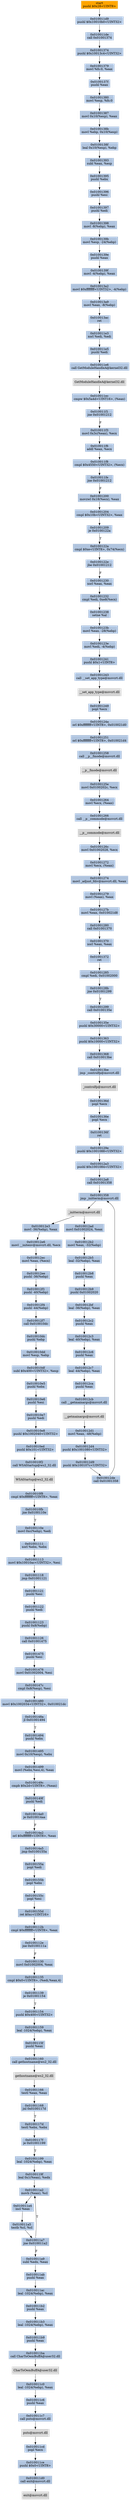digraph G {
node[shape=rectangle,style=filled,fillcolor=lightsteelblue,color=lightsteelblue]
bgcolor="transparent"
a0x010011d7pushl_0x28UINT8[label="start\npushl $0x28<UINT8>",color="lightgrey",fillcolor="orange"];
a0x010011d9pushl_0x10010b0UINT32[label="0x010011d9\npushl $0x10010b0<UINT32>"];
a0x010011decall_0x01001374[label="0x010011de\ncall 0x01001374"];
a0x01001374pushl_0x10013c4UINT32[label="0x01001374\npushl $0x10013c4<UINT32>"];
a0x01001379movl_fs_0_eax[label="0x01001379\nmovl %fs:0, %eax"];
a0x0100137fpushl_eax[label="0x0100137f\npushl %eax"];
a0x01001380movl_esp_fs_0[label="0x01001380\nmovl %esp, %fs:0"];
a0x01001387movl_0x10esp__eax[label="0x01001387\nmovl 0x10(%esp), %eax"];
a0x0100138bmovl_ebp_0x10esp_[label="0x0100138b\nmovl %ebp, 0x10(%esp)"];
a0x0100138fleal_0x10esp__ebp[label="0x0100138f\nleal 0x10(%esp), %ebp"];
a0x01001393subl_eax_esp[label="0x01001393\nsubl %eax, %esp"];
a0x01001395pushl_ebx[label="0x01001395\npushl %ebx"];
a0x01001396pushl_esi[label="0x01001396\npushl %esi"];
a0x01001397pushl_edi[label="0x01001397\npushl %edi"];
a0x01001398movl__8ebp__eax[label="0x01001398\nmovl -8(%ebp), %eax"];
a0x0100139bmovl_esp__24ebp_[label="0x0100139b\nmovl %esp, -24(%ebp)"];
a0x0100139epushl_eax[label="0x0100139e\npushl %eax"];
a0x0100139fmovl__4ebp__eax[label="0x0100139f\nmovl -4(%ebp), %eax"];
a0x010013a2movl_0xffffffffUINT32__4ebp_[label="0x010013a2\nmovl $0xffffffff<UINT32>, -4(%ebp)"];
a0x010013a9movl_eax__8ebp_[label="0x010013a9\nmovl %eax, -8(%ebp)"];
a0x010013acret[label="0x010013ac\nret"];
a0x010011e3xorl_edi_edi[label="0x010011e3\nxorl %edi, %edi"];
a0x010011e5pushl_edi[label="0x010011e5\npushl %edi"];
a0x010011e6call_GetModuleHandleA_kernel32_dll[label="0x010011e6\ncall GetModuleHandleA@kernel32.dll"];
GetModuleHandleA_kernel32_dll[label="GetModuleHandleA@kernel32.dll",color="lightgrey",fillcolor="lightgrey"];
a0x010011eccmpw_0x5a4dUINT16_eax_[label="0x010011ec\ncmpw $0x5a4d<UINT16>, (%eax)"];
a0x010011f1jne_0x01001212[label="0x010011f1\njne 0x01001212"];
a0x010011f3movl_0x3ceax__ecx[label="0x010011f3\nmovl 0x3c(%eax), %ecx"];
a0x010011f6addl_eax_ecx[label="0x010011f6\naddl %eax, %ecx"];
a0x010011f8cmpl_0x4550UINT32_ecx_[label="0x010011f8\ncmpl $0x4550<UINT32>, (%ecx)"];
a0x010011fejne_0x01001212[label="0x010011fe\njne 0x01001212"];
a0x01001200movzwl_0x18ecx__eax[label="0x01001200\nmovzwl 0x18(%ecx), %eax"];
a0x01001204cmpl_0x10bUINT32_eax[label="0x01001204\ncmpl $0x10b<UINT32>, %eax"];
a0x01001209je_0x0100122a[label="0x01001209\nje 0x0100122a"];
a0x0100122acmpl_0xeUINT8_0x74ecx_[label="0x0100122a\ncmpl $0xe<UINT8>, 0x74(%ecx)"];
a0x0100122ejbe_0x01001212[label="0x0100122e\njbe 0x01001212"];
a0x01001230xorl_eax_eax[label="0x01001230\nxorl %eax, %eax"];
a0x01001232cmpl_edi_0xe8ecx_[label="0x01001232\ncmpl %edi, 0xe8(%ecx)"];
a0x01001238setne_al[label="0x01001238\nsetne %al"];
a0x0100123bmovl_eax__28ebp_[label="0x0100123b\nmovl %eax, -28(%ebp)"];
a0x0100123emovl_edi__4ebp_[label="0x0100123e\nmovl %edi, -4(%ebp)"];
a0x01001241pushl_0x1UINT8[label="0x01001241\npushl $0x1<UINT8>"];
a0x01001243call___set_app_type_msvcrt_dll[label="0x01001243\ncall __set_app_type@msvcrt.dll"];
a__set_app_type_msvcrt_dll[label="__set_app_type@msvcrt.dll",color="lightgrey",fillcolor="lightgrey"];
a0x01001249popl_ecx[label="0x01001249\npopl %ecx"];
a0x0100124aorl_0xffffffffUINT8_0x010021d0[label="0x0100124a\norl $0xffffffff<UINT8>, 0x010021d0"];
a0x01001251orl_0xffffffffUINT8_0x010021d4[label="0x01001251\norl $0xffffffff<UINT8>, 0x010021d4"];
a0x01001258call___p__fmode_msvcrt_dll[label="0x01001258\ncall __p__fmode@msvcrt.dll"];
a__p__fmode_msvcrt_dll[label="__p__fmode@msvcrt.dll",color="lightgrey",fillcolor="lightgrey"];
a0x0100125emovl_0x0100202c_ecx[label="0x0100125e\nmovl 0x0100202c, %ecx"];
a0x01001264movl_ecx_eax_[label="0x01001264\nmovl %ecx, (%eax)"];
a0x01001266call___p__commode_msvcrt_dll[label="0x01001266\ncall __p__commode@msvcrt.dll"];
a__p__commode_msvcrt_dll[label="__p__commode@msvcrt.dll",color="lightgrey",fillcolor="lightgrey"];
a0x0100126cmovl_0x01002028_ecx[label="0x0100126c\nmovl 0x01002028, %ecx"];
a0x01001272movl_ecx_eax_[label="0x01001272\nmovl %ecx, (%eax)"];
a0x01001274movl__adjust_fdiv_msvcrt_dll_eax[label="0x01001274\nmovl _adjust_fdiv@msvcrt.dll, %eax"];
a0x01001279movl_eax__eax[label="0x01001279\nmovl (%eax), %eax"];
a0x0100127bmovl_eax_0x010021d8[label="0x0100127b\nmovl %eax, 0x010021d8"];
a0x01001280call_0x01001370[label="0x01001280\ncall 0x01001370"];
a0x01001370xorl_eax_eax[label="0x01001370\nxorl %eax, %eax"];
a0x01001372ret[label="0x01001372\nret"];
a0x01001285cmpl_edi_0x01002000[label="0x01001285\ncmpl %edi, 0x01002000"];
a0x0100128bjne_0x01001299[label="0x0100128b\njne 0x01001299"];
a0x01001299call_0x0100135e[label="0x01001299\ncall 0x0100135e"];
a0x0100135epushl_0x30000UINT32[label="0x0100135e\npushl $0x30000<UINT32>"];
a0x01001363pushl_0x10000UINT32[label="0x01001363\npushl $0x10000<UINT32>"];
a0x01001368call_0x010013be[label="0x01001368\ncall 0x010013be"];
a0x010013bejmp__controlfp_msvcrt_dll[label="0x010013be\njmp _controlfp@msvcrt.dll"];
a_controlfp_msvcrt_dll[label="_controlfp@msvcrt.dll",color="lightgrey",fillcolor="lightgrey"];
a0x0100136dpopl_ecx[label="0x0100136d\npopl %ecx"];
a0x0100136epopl_ecx[label="0x0100136e\npopl %ecx"];
a0x0100136fret[label="0x0100136f\nret"];
a0x0100129epushl_0x1001088UINT32[label="0x0100129e\npushl $0x1001088<UINT32>"];
a0x010012a3pushl_0x1001084UINT32[label="0x010012a3\npushl $0x1001084<UINT32>"];
a0x010012a8call_0x01001358[label="0x010012a8\ncall 0x01001358"];
a0x01001358jmp__initterm_msvcrt_dll[label="0x01001358\njmp _initterm@msvcrt.dll"];
a_initterm_msvcrt_dll[label="_initterm@msvcrt.dll",color="lightgrey",fillcolor="lightgrey"];
a0x010012admovl_0x01002024_eax[label="0x010012ad\nmovl 0x01002024, %eax"];
a0x010012b2movl_eax__32ebp_[label="0x010012b2\nmovl %eax, -32(%ebp)"];
a0x010012b5leal__32ebp__eax[label="0x010012b5\nleal -32(%ebp), %eax"];
a0x010012b8pushl_eax[label="0x010012b8\npushl %eax"];
a0x010012b9pushl_0x01002020[label="0x010012b9\npushl 0x01002020"];
a0x010012bfleal__36ebp__eax[label="0x010012bf\nleal -36(%ebp), %eax"];
a0x010012c2pushl_eax[label="0x010012c2\npushl %eax"];
a0x010012c3leal__40ebp__eax[label="0x010012c3\nleal -40(%ebp), %eax"];
a0x010012c6pushl_eax[label="0x010012c6\npushl %eax"];
a0x010012c7leal__44ebp__eax[label="0x010012c7\nleal -44(%ebp), %eax"];
a0x010012capushl_eax[label="0x010012ca\npushl %eax"];
a0x010012cbcall___getmainargs_msvcrt_dll[label="0x010012cb\ncall __getmainargs@msvcrt.dll"];
a__getmainargs_msvcrt_dll[label="__getmainargs@msvcrt.dll",color="lightgrey",fillcolor="lightgrey"];
a0x010012d1movl_eax__48ebp_[label="0x010012d1\nmovl %eax, -48(%ebp)"];
a0x010012d4pushl_0x1001080UINT32[label="0x010012d4\npushl $0x1001080<UINT32>"];
a0x010012d9pushl_0x100107cUINT32[label="0x010012d9\npushl $0x100107c<UINT32>"];
a0x010012decall_0x01001358[label="0x010012de\ncall 0x01001358"];
a0x010012e3movl__36ebp__eax[label="0x010012e3\nmovl -36(%ebp), %eax"];
a0x010012e6movl___initenv_msvcrt_dll_ecx[label="0x010012e6\nmovl __initenv@msvcrt.dll, %ecx"];
a0x010012ecmovl_eax_ecx_[label="0x010012ec\nmovl %eax, (%ecx)"];
a0x010012eepushl__36ebp_[label="0x010012ee\npushl -36(%ebp)"];
a0x010012f1pushl__40ebp_[label="0x010012f1\npushl -40(%ebp)"];
a0x010012f4pushl__44ebp_[label="0x010012f4\npushl -44(%ebp)"];
a0x010012f7call_0x010010dc[label="0x010012f7\ncall 0x010010dc"];
a0x010010dcpushl_ebp[label="0x010010dc\npushl %ebp"];
a0x010010ddmovl_esp_ebp[label="0x010010dd\nmovl %esp, %ebp"];
a0x010010dfsubl_0x400UINT32_esp[label="0x010010df\nsubl $0x400<UINT32>, %esp"];
a0x010010e5pushl_ebx[label="0x010010e5\npushl %ebx"];
a0x010010e6pushl_esi[label="0x010010e6\npushl %esi"];
a0x010010e7pushl_edi[label="0x010010e7\npushl %edi"];
a0x010010e8pushl_0x1002040UINT32[label="0x010010e8\npushl $0x1002040<UINT32>"];
a0x010010edpushl_0x101UINT32[label="0x010010ed\npushl $0x101<UINT32>"];
a0x010010f2call_WSAStartup_ws2_32_dll[label="0x010010f2\ncall WSAStartup@ws2_32.dll"];
WSAStartup_ws2_32_dll[label="WSAStartup@ws2_32.dll",color="lightgrey",fillcolor="lightgrey"];
a0x010010f8cmpl_0xffffffffUINT8_eax[label="0x010010f8\ncmpl $0xffffffff<UINT8>, %eax"];
a0x010010fbjne_0x0100110e[label="0x010010fb\njne 0x0100110e"];
a0x0100110emovl_0xcebp__edi[label="0x0100110e\nmovl 0xc(%ebp), %edi"];
a0x01001111xorl_ebx_ebx[label="0x01001111\nxorl %ebx, %ebx"];
a0x01001113movl_0x10010acUINT32_esi[label="0x01001113\nmovl $0x10010ac<UINT32>, %esi"];
a0x01001118jmp_0x01001121[label="0x01001118\njmp 0x01001121"];
a0x01001121pushl_esi[label="0x01001121\npushl %esi"];
a0x01001122pushl_edi[label="0x01001122\npushl %edi"];
a0x01001123pushl_0x8ebp_[label="0x01001123\npushl 0x8(%ebp)"];
a0x01001126call_0x01001475[label="0x01001126\ncall 0x01001475"];
a0x01001475pushl_esi[label="0x01001475\npushl %esi"];
a0x01001476movl_0x01002004_esi[label="0x01001476\nmovl 0x01002004, %esi"];
a0x0100147ccmpl_0x8esp__esi[label="0x0100147c\ncmpl 0x8(%esp), %esi"];
a0x01001480movl_0x1002034UINT32_0x010021dc[label="0x01001480\nmovl $0x1002034<UINT32>, 0x010021dc"];
a0x0100148ajl_0x01001494[label="0x0100148a\njl 0x01001494"];
a0x01001494pushl_ebx[label="0x01001494\npushl %ebx"];
a0x01001495movl_0x10esp__ebx[label="0x01001495\nmovl 0x10(%esp), %ebx"];
a0x01001499movl_ebxesi4__eax[label="0x01001499\nmovl (%ebx,%esi,4), %eax"];
a0x0100149ccmpb_0x2dUINT8_eax_[label="0x0100149c\ncmpb $0x2d<UINT8>, (%eax)"];
a0x0100149fpushl_edi[label="0x0100149f\npushl %edi"];
a0x010014a0je_0x010014aa[label="0x010014a0\nje 0x010014aa"];
a0x010014a2orl_0xffffffffUINT8_eax[label="0x010014a2\norl $0xffffffff<UINT8>, %eax"];
a0x010014a5jmp_0x0100155a[label="0x010014a5\njmp 0x0100155a"];
a0x0100155apopl_edi[label="0x0100155a\npopl %edi"];
a0x0100155bpopl_ebx[label="0x0100155b\npopl %ebx"];
a0x0100155cpopl_esi[label="0x0100155c\npopl %esi"];
a0x0100155dret_0xcUINT16[label="0x0100155d\nret $0xc<UINT16>"];
a0x0100112bcmpl_0xffffffffUINT8_eax[label="0x0100112b\ncmpl $0xffffffff<UINT8>, %eax"];
a0x0100112ejne_0x0100111a[label="0x0100112e\njne 0x0100111a"];
a0x01001130movl_0x01002004_eax[label="0x01001130\nmovl 0x01002004, %eax"];
a0x01001135cmpl_0x0UINT8_edieax4_[label="0x01001135\ncmpl $0x0<UINT8>, (%edi,%eax,4)"];
a0x01001139je_0x01001154[label="0x01001139\nje 0x01001154"];
a0x01001154pushl_0x400UINT32[label="0x01001154\npushl $0x400<UINT32>"];
a0x01001159leal__1024ebp__eax[label="0x01001159\nleal -1024(%ebp), %eax"];
a0x0100115fpushl_eax[label="0x0100115f\npushl %eax"];
a0x01001160call_gethostname_ws2_32_dll[label="0x01001160\ncall gethostname@ws2_32.dll"];
gethostname_ws2_32_dll[label="gethostname@ws2_32.dll",color="lightgrey",fillcolor="lightgrey"];
a0x01001166testl_eax_eax[label="0x01001166\ntestl %eax, %eax"];
a0x01001168jnl_0x0100117d[label="0x01001168\njnl 0x0100117d"];
a0x0100117dtestl_ebx_ebx[label="0x0100117d\ntestl %ebx, %ebx"];
a0x0100117fje_0x01001199[label="0x0100117f\nje 0x01001199"];
a0x01001199leal__1024ebp__eax[label="0x01001199\nleal -1024(%ebp), %eax"];
a0x0100119fleal_0x1eax__edx[label="0x0100119f\nleal 0x1(%eax), %edx"];
a0x010011a2movb_eax__cl[label="0x010011a2\nmovb (%eax), %cl"];
a0x010011a4incl_eax[label="0x010011a4\nincl %eax"];
a0x010011a5testb_cl_cl[label="0x010011a5\ntestb %cl, %cl"];
a0x010011a7jne_0x010011a2[label="0x010011a7\njne 0x010011a2"];
a0x010011a9subl_edx_eax[label="0x010011a9\nsubl %edx, %eax"];
a0x010011abpushl_eax[label="0x010011ab\npushl %eax"];
a0x010011acleal__1024ebp__eax[label="0x010011ac\nleal -1024(%ebp), %eax"];
a0x010011b2pushl_eax[label="0x010011b2\npushl %eax"];
a0x010011b3leal__1024ebp__eax[label="0x010011b3\nleal -1024(%ebp), %eax"];
a0x010011b9pushl_eax[label="0x010011b9\npushl %eax"];
a0x010011bacall_CharToOemBuffA_user32_dll[label="0x010011ba\ncall CharToOemBuffA@user32.dll"];
CharToOemBuffA_user32_dll[label="CharToOemBuffA@user32.dll",color="lightgrey",fillcolor="lightgrey"];
a0x010011c0leal__1024ebp__eax[label="0x010011c0\nleal -1024(%ebp), %eax"];
a0x010011c6pushl_eax[label="0x010011c6\npushl %eax"];
a0x010011c7call_puts_msvcrt_dll[label="0x010011c7\ncall puts@msvcrt.dll"];
puts_msvcrt_dll[label="puts@msvcrt.dll",color="lightgrey",fillcolor="lightgrey"];
a0x010011cdpopl_ecx[label="0x010011cd\npopl %ecx"];
a0x010011cepushl_0x0UINT8[label="0x010011ce\npushl $0x0<UINT8>"];
a0x010011d0call_exit_msvcrt_dll[label="0x010011d0\ncall exit@msvcrt.dll"];
exit_msvcrt_dll[label="exit@msvcrt.dll",color="lightgrey",fillcolor="lightgrey"];
a0x010011d7pushl_0x28UINT8 -> a0x010011d9pushl_0x10010b0UINT32 [color="#000000"];
a0x010011d9pushl_0x10010b0UINT32 -> a0x010011decall_0x01001374 [color="#000000"];
a0x010011decall_0x01001374 -> a0x01001374pushl_0x10013c4UINT32 [color="#000000"];
a0x01001374pushl_0x10013c4UINT32 -> a0x01001379movl_fs_0_eax [color="#000000"];
a0x01001379movl_fs_0_eax -> a0x0100137fpushl_eax [color="#000000"];
a0x0100137fpushl_eax -> a0x01001380movl_esp_fs_0 [color="#000000"];
a0x01001380movl_esp_fs_0 -> a0x01001387movl_0x10esp__eax [color="#000000"];
a0x01001387movl_0x10esp__eax -> a0x0100138bmovl_ebp_0x10esp_ [color="#000000"];
a0x0100138bmovl_ebp_0x10esp_ -> a0x0100138fleal_0x10esp__ebp [color="#000000"];
a0x0100138fleal_0x10esp__ebp -> a0x01001393subl_eax_esp [color="#000000"];
a0x01001393subl_eax_esp -> a0x01001395pushl_ebx [color="#000000"];
a0x01001395pushl_ebx -> a0x01001396pushl_esi [color="#000000"];
a0x01001396pushl_esi -> a0x01001397pushl_edi [color="#000000"];
a0x01001397pushl_edi -> a0x01001398movl__8ebp__eax [color="#000000"];
a0x01001398movl__8ebp__eax -> a0x0100139bmovl_esp__24ebp_ [color="#000000"];
a0x0100139bmovl_esp__24ebp_ -> a0x0100139epushl_eax [color="#000000"];
a0x0100139epushl_eax -> a0x0100139fmovl__4ebp__eax [color="#000000"];
a0x0100139fmovl__4ebp__eax -> a0x010013a2movl_0xffffffffUINT32__4ebp_ [color="#000000"];
a0x010013a2movl_0xffffffffUINT32__4ebp_ -> a0x010013a9movl_eax__8ebp_ [color="#000000"];
a0x010013a9movl_eax__8ebp_ -> a0x010013acret [color="#000000"];
a0x010013acret -> a0x010011e3xorl_edi_edi [color="#000000"];
a0x010011e3xorl_edi_edi -> a0x010011e5pushl_edi [color="#000000"];
a0x010011e5pushl_edi -> a0x010011e6call_GetModuleHandleA_kernel32_dll [color="#000000"];
a0x010011e6call_GetModuleHandleA_kernel32_dll -> GetModuleHandleA_kernel32_dll [color="#000000"];
GetModuleHandleA_kernel32_dll -> a0x010011eccmpw_0x5a4dUINT16_eax_ [color="#000000"];
a0x010011eccmpw_0x5a4dUINT16_eax_ -> a0x010011f1jne_0x01001212 [color="#000000"];
a0x010011f1jne_0x01001212 -> a0x010011f3movl_0x3ceax__ecx [color="#000000",label="F"];
a0x010011f3movl_0x3ceax__ecx -> a0x010011f6addl_eax_ecx [color="#000000"];
a0x010011f6addl_eax_ecx -> a0x010011f8cmpl_0x4550UINT32_ecx_ [color="#000000"];
a0x010011f8cmpl_0x4550UINT32_ecx_ -> a0x010011fejne_0x01001212 [color="#000000"];
a0x010011fejne_0x01001212 -> a0x01001200movzwl_0x18ecx__eax [color="#000000",label="F"];
a0x01001200movzwl_0x18ecx__eax -> a0x01001204cmpl_0x10bUINT32_eax [color="#000000"];
a0x01001204cmpl_0x10bUINT32_eax -> a0x01001209je_0x0100122a [color="#000000"];
a0x01001209je_0x0100122a -> a0x0100122acmpl_0xeUINT8_0x74ecx_ [color="#000000",label="T"];
a0x0100122acmpl_0xeUINT8_0x74ecx_ -> a0x0100122ejbe_0x01001212 [color="#000000"];
a0x0100122ejbe_0x01001212 -> a0x01001230xorl_eax_eax [color="#000000",label="F"];
a0x01001230xorl_eax_eax -> a0x01001232cmpl_edi_0xe8ecx_ [color="#000000"];
a0x01001232cmpl_edi_0xe8ecx_ -> a0x01001238setne_al [color="#000000"];
a0x01001238setne_al -> a0x0100123bmovl_eax__28ebp_ [color="#000000"];
a0x0100123bmovl_eax__28ebp_ -> a0x0100123emovl_edi__4ebp_ [color="#000000"];
a0x0100123emovl_edi__4ebp_ -> a0x01001241pushl_0x1UINT8 [color="#000000"];
a0x01001241pushl_0x1UINT8 -> a0x01001243call___set_app_type_msvcrt_dll [color="#000000"];
a0x01001243call___set_app_type_msvcrt_dll -> a__set_app_type_msvcrt_dll [color="#000000"];
a__set_app_type_msvcrt_dll -> a0x01001249popl_ecx [color="#000000"];
a0x01001249popl_ecx -> a0x0100124aorl_0xffffffffUINT8_0x010021d0 [color="#000000"];
a0x0100124aorl_0xffffffffUINT8_0x010021d0 -> a0x01001251orl_0xffffffffUINT8_0x010021d4 [color="#000000"];
a0x01001251orl_0xffffffffUINT8_0x010021d4 -> a0x01001258call___p__fmode_msvcrt_dll [color="#000000"];
a0x01001258call___p__fmode_msvcrt_dll -> a__p__fmode_msvcrt_dll [color="#000000"];
a__p__fmode_msvcrt_dll -> a0x0100125emovl_0x0100202c_ecx [color="#000000"];
a0x0100125emovl_0x0100202c_ecx -> a0x01001264movl_ecx_eax_ [color="#000000"];
a0x01001264movl_ecx_eax_ -> a0x01001266call___p__commode_msvcrt_dll [color="#000000"];
a0x01001266call___p__commode_msvcrt_dll -> a__p__commode_msvcrt_dll [color="#000000"];
a__p__commode_msvcrt_dll -> a0x0100126cmovl_0x01002028_ecx [color="#000000"];
a0x0100126cmovl_0x01002028_ecx -> a0x01001272movl_ecx_eax_ [color="#000000"];
a0x01001272movl_ecx_eax_ -> a0x01001274movl__adjust_fdiv_msvcrt_dll_eax [color="#000000"];
a0x01001274movl__adjust_fdiv_msvcrt_dll_eax -> a0x01001279movl_eax__eax [color="#000000"];
a0x01001279movl_eax__eax -> a0x0100127bmovl_eax_0x010021d8 [color="#000000"];
a0x0100127bmovl_eax_0x010021d8 -> a0x01001280call_0x01001370 [color="#000000"];
a0x01001280call_0x01001370 -> a0x01001370xorl_eax_eax [color="#000000"];
a0x01001370xorl_eax_eax -> a0x01001372ret [color="#000000"];
a0x01001372ret -> a0x01001285cmpl_edi_0x01002000 [color="#000000"];
a0x01001285cmpl_edi_0x01002000 -> a0x0100128bjne_0x01001299 [color="#000000"];
a0x0100128bjne_0x01001299 -> a0x01001299call_0x0100135e [color="#000000",label="T"];
a0x01001299call_0x0100135e -> a0x0100135epushl_0x30000UINT32 [color="#000000"];
a0x0100135epushl_0x30000UINT32 -> a0x01001363pushl_0x10000UINT32 [color="#000000"];
a0x01001363pushl_0x10000UINT32 -> a0x01001368call_0x010013be [color="#000000"];
a0x01001368call_0x010013be -> a0x010013bejmp__controlfp_msvcrt_dll [color="#000000"];
a0x010013bejmp__controlfp_msvcrt_dll -> a_controlfp_msvcrt_dll [color="#000000"];
a_controlfp_msvcrt_dll -> a0x0100136dpopl_ecx [color="#000000"];
a0x0100136dpopl_ecx -> a0x0100136epopl_ecx [color="#000000"];
a0x0100136epopl_ecx -> a0x0100136fret [color="#000000"];
a0x0100136fret -> a0x0100129epushl_0x1001088UINT32 [color="#000000"];
a0x0100129epushl_0x1001088UINT32 -> a0x010012a3pushl_0x1001084UINT32 [color="#000000"];
a0x010012a3pushl_0x1001084UINT32 -> a0x010012a8call_0x01001358 [color="#000000"];
a0x010012a8call_0x01001358 -> a0x01001358jmp__initterm_msvcrt_dll [color="#000000"];
a0x01001358jmp__initterm_msvcrt_dll -> a_initterm_msvcrt_dll [color="#000000"];
a_initterm_msvcrt_dll -> a0x010012admovl_0x01002024_eax [color="#000000"];
a0x010012admovl_0x01002024_eax -> a0x010012b2movl_eax__32ebp_ [color="#000000"];
a0x010012b2movl_eax__32ebp_ -> a0x010012b5leal__32ebp__eax [color="#000000"];
a0x010012b5leal__32ebp__eax -> a0x010012b8pushl_eax [color="#000000"];
a0x010012b8pushl_eax -> a0x010012b9pushl_0x01002020 [color="#000000"];
a0x010012b9pushl_0x01002020 -> a0x010012bfleal__36ebp__eax [color="#000000"];
a0x010012bfleal__36ebp__eax -> a0x010012c2pushl_eax [color="#000000"];
a0x010012c2pushl_eax -> a0x010012c3leal__40ebp__eax [color="#000000"];
a0x010012c3leal__40ebp__eax -> a0x010012c6pushl_eax [color="#000000"];
a0x010012c6pushl_eax -> a0x010012c7leal__44ebp__eax [color="#000000"];
a0x010012c7leal__44ebp__eax -> a0x010012capushl_eax [color="#000000"];
a0x010012capushl_eax -> a0x010012cbcall___getmainargs_msvcrt_dll [color="#000000"];
a0x010012cbcall___getmainargs_msvcrt_dll -> a__getmainargs_msvcrt_dll [color="#000000"];
a__getmainargs_msvcrt_dll -> a0x010012d1movl_eax__48ebp_ [color="#000000"];
a0x010012d1movl_eax__48ebp_ -> a0x010012d4pushl_0x1001080UINT32 [color="#000000"];
a0x010012d4pushl_0x1001080UINT32 -> a0x010012d9pushl_0x100107cUINT32 [color="#000000"];
a0x010012d9pushl_0x100107cUINT32 -> a0x010012decall_0x01001358 [color="#000000"];
a0x010012decall_0x01001358 -> a0x01001358jmp__initterm_msvcrt_dll [color="#000000"];
a_initterm_msvcrt_dll -> a0x010012e3movl__36ebp__eax [color="#000000"];
a0x010012e3movl__36ebp__eax -> a0x010012e6movl___initenv_msvcrt_dll_ecx [color="#000000"];
a0x010012e6movl___initenv_msvcrt_dll_ecx -> a0x010012ecmovl_eax_ecx_ [color="#000000"];
a0x010012ecmovl_eax_ecx_ -> a0x010012eepushl__36ebp_ [color="#000000"];
a0x010012eepushl__36ebp_ -> a0x010012f1pushl__40ebp_ [color="#000000"];
a0x010012f1pushl__40ebp_ -> a0x010012f4pushl__44ebp_ [color="#000000"];
a0x010012f4pushl__44ebp_ -> a0x010012f7call_0x010010dc [color="#000000"];
a0x010012f7call_0x010010dc -> a0x010010dcpushl_ebp [color="#000000"];
a0x010010dcpushl_ebp -> a0x010010ddmovl_esp_ebp [color="#000000"];
a0x010010ddmovl_esp_ebp -> a0x010010dfsubl_0x400UINT32_esp [color="#000000"];
a0x010010dfsubl_0x400UINT32_esp -> a0x010010e5pushl_ebx [color="#000000"];
a0x010010e5pushl_ebx -> a0x010010e6pushl_esi [color="#000000"];
a0x010010e6pushl_esi -> a0x010010e7pushl_edi [color="#000000"];
a0x010010e7pushl_edi -> a0x010010e8pushl_0x1002040UINT32 [color="#000000"];
a0x010010e8pushl_0x1002040UINT32 -> a0x010010edpushl_0x101UINT32 [color="#000000"];
a0x010010edpushl_0x101UINT32 -> a0x010010f2call_WSAStartup_ws2_32_dll [color="#000000"];
a0x010010f2call_WSAStartup_ws2_32_dll -> WSAStartup_ws2_32_dll [color="#000000"];
WSAStartup_ws2_32_dll -> a0x010010f8cmpl_0xffffffffUINT8_eax [color="#000000"];
a0x010010f8cmpl_0xffffffffUINT8_eax -> a0x010010fbjne_0x0100110e [color="#000000"];
a0x010010fbjne_0x0100110e -> a0x0100110emovl_0xcebp__edi [color="#000000",label="T"];
a0x0100110emovl_0xcebp__edi -> a0x01001111xorl_ebx_ebx [color="#000000"];
a0x01001111xorl_ebx_ebx -> a0x01001113movl_0x10010acUINT32_esi [color="#000000"];
a0x01001113movl_0x10010acUINT32_esi -> a0x01001118jmp_0x01001121 [color="#000000"];
a0x01001118jmp_0x01001121 -> a0x01001121pushl_esi [color="#000000"];
a0x01001121pushl_esi -> a0x01001122pushl_edi [color="#000000"];
a0x01001122pushl_edi -> a0x01001123pushl_0x8ebp_ [color="#000000"];
a0x01001123pushl_0x8ebp_ -> a0x01001126call_0x01001475 [color="#000000"];
a0x01001126call_0x01001475 -> a0x01001475pushl_esi [color="#000000"];
a0x01001475pushl_esi -> a0x01001476movl_0x01002004_esi [color="#000000"];
a0x01001476movl_0x01002004_esi -> a0x0100147ccmpl_0x8esp__esi [color="#000000"];
a0x0100147ccmpl_0x8esp__esi -> a0x01001480movl_0x1002034UINT32_0x010021dc [color="#000000"];
a0x01001480movl_0x1002034UINT32_0x010021dc -> a0x0100148ajl_0x01001494 [color="#000000"];
a0x0100148ajl_0x01001494 -> a0x01001494pushl_ebx [color="#000000",label="T"];
a0x01001494pushl_ebx -> a0x01001495movl_0x10esp__ebx [color="#000000"];
a0x01001495movl_0x10esp__ebx -> a0x01001499movl_ebxesi4__eax [color="#000000"];
a0x01001499movl_ebxesi4__eax -> a0x0100149ccmpb_0x2dUINT8_eax_ [color="#000000"];
a0x0100149ccmpb_0x2dUINT8_eax_ -> a0x0100149fpushl_edi [color="#000000"];
a0x0100149fpushl_edi -> a0x010014a0je_0x010014aa [color="#000000"];
a0x010014a0je_0x010014aa -> a0x010014a2orl_0xffffffffUINT8_eax [color="#000000",label="F"];
a0x010014a2orl_0xffffffffUINT8_eax -> a0x010014a5jmp_0x0100155a [color="#000000"];
a0x010014a5jmp_0x0100155a -> a0x0100155apopl_edi [color="#000000"];
a0x0100155apopl_edi -> a0x0100155bpopl_ebx [color="#000000"];
a0x0100155bpopl_ebx -> a0x0100155cpopl_esi [color="#000000"];
a0x0100155cpopl_esi -> a0x0100155dret_0xcUINT16 [color="#000000"];
a0x0100155dret_0xcUINT16 -> a0x0100112bcmpl_0xffffffffUINT8_eax [color="#000000"];
a0x0100112bcmpl_0xffffffffUINT8_eax -> a0x0100112ejne_0x0100111a [color="#000000"];
a0x0100112ejne_0x0100111a -> a0x01001130movl_0x01002004_eax [color="#000000",label="F"];
a0x01001130movl_0x01002004_eax -> a0x01001135cmpl_0x0UINT8_edieax4_ [color="#000000"];
a0x01001135cmpl_0x0UINT8_edieax4_ -> a0x01001139je_0x01001154 [color="#000000"];
a0x01001139je_0x01001154 -> a0x01001154pushl_0x400UINT32 [color="#000000",label="T"];
a0x01001154pushl_0x400UINT32 -> a0x01001159leal__1024ebp__eax [color="#000000"];
a0x01001159leal__1024ebp__eax -> a0x0100115fpushl_eax [color="#000000"];
a0x0100115fpushl_eax -> a0x01001160call_gethostname_ws2_32_dll [color="#000000"];
a0x01001160call_gethostname_ws2_32_dll -> gethostname_ws2_32_dll [color="#000000"];
gethostname_ws2_32_dll -> a0x01001166testl_eax_eax [color="#000000"];
a0x01001166testl_eax_eax -> a0x01001168jnl_0x0100117d [color="#000000"];
a0x01001168jnl_0x0100117d -> a0x0100117dtestl_ebx_ebx [color="#000000",label="T"];
a0x0100117dtestl_ebx_ebx -> a0x0100117fje_0x01001199 [color="#000000"];
a0x0100117fje_0x01001199 -> a0x01001199leal__1024ebp__eax [color="#000000",label="T"];
a0x01001199leal__1024ebp__eax -> a0x0100119fleal_0x1eax__edx [color="#000000"];
a0x0100119fleal_0x1eax__edx -> a0x010011a2movb_eax__cl [color="#000000"];
a0x010011a2movb_eax__cl -> a0x010011a4incl_eax [color="#000000"];
a0x010011a4incl_eax -> a0x010011a5testb_cl_cl [color="#000000"];
a0x010011a5testb_cl_cl -> a0x010011a7jne_0x010011a2 [color="#000000"];
a0x010011a7jne_0x010011a2 -> a0x010011a2movb_eax__cl [color="#000000",label="T"];
a0x010011a7jne_0x010011a2 -> a0x010011a9subl_edx_eax [color="#000000",label="F"];
a0x010011a9subl_edx_eax -> a0x010011abpushl_eax [color="#000000"];
a0x010011abpushl_eax -> a0x010011acleal__1024ebp__eax [color="#000000"];
a0x010011acleal__1024ebp__eax -> a0x010011b2pushl_eax [color="#000000"];
a0x010011b2pushl_eax -> a0x010011b3leal__1024ebp__eax [color="#000000"];
a0x010011b3leal__1024ebp__eax -> a0x010011b9pushl_eax [color="#000000"];
a0x010011b9pushl_eax -> a0x010011bacall_CharToOemBuffA_user32_dll [color="#000000"];
a0x010011bacall_CharToOemBuffA_user32_dll -> CharToOemBuffA_user32_dll [color="#000000"];
CharToOemBuffA_user32_dll -> a0x010011c0leal__1024ebp__eax [color="#000000"];
a0x010011c0leal__1024ebp__eax -> a0x010011c6pushl_eax [color="#000000"];
a0x010011c6pushl_eax -> a0x010011c7call_puts_msvcrt_dll [color="#000000"];
a0x010011c7call_puts_msvcrt_dll -> puts_msvcrt_dll [color="#000000"];
puts_msvcrt_dll -> a0x010011cdpopl_ecx [color="#000000"];
a0x010011cdpopl_ecx -> a0x010011cepushl_0x0UINT8 [color="#000000"];
a0x010011cepushl_0x0UINT8 -> a0x010011d0call_exit_msvcrt_dll [color="#000000"];
a0x010011d0call_exit_msvcrt_dll -> exit_msvcrt_dll [color="#000000"];
}
